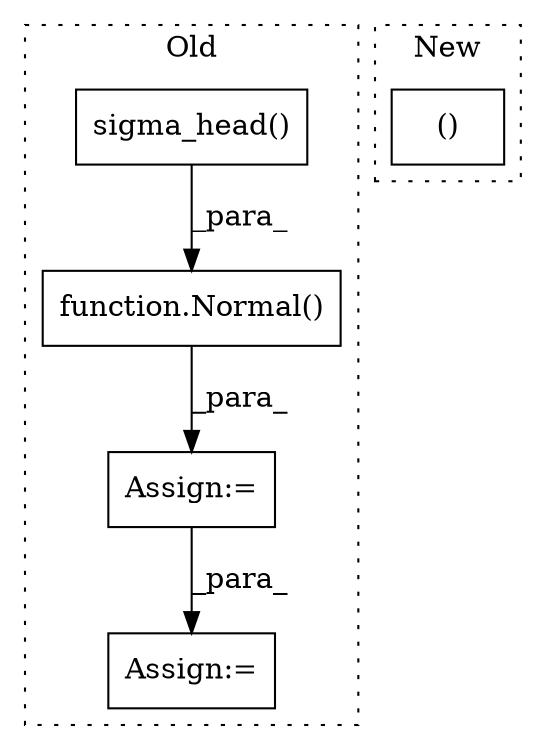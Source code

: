 digraph G {
subgraph cluster0 {
1 [label="sigma_head()" a="75" s="1063,1080" l="16,1" shape="box"];
3 [label="function.Normal()" a="75" s="1100,1120" l="7,1" shape="box"];
4 [label="Assign:=" a="68" s="1239" l="3" shape="box"];
5 [label="Assign:=" a="68" s="1097" l="3" shape="box"];
label = "Old";
style="dotted";
}
subgraph cluster1 {
2 [label="()" a="54" s="1064" l="27" shape="box"];
label = "New";
style="dotted";
}
1 -> 3 [label="_para_"];
3 -> 5 [label="_para_"];
5 -> 4 [label="_para_"];
}
